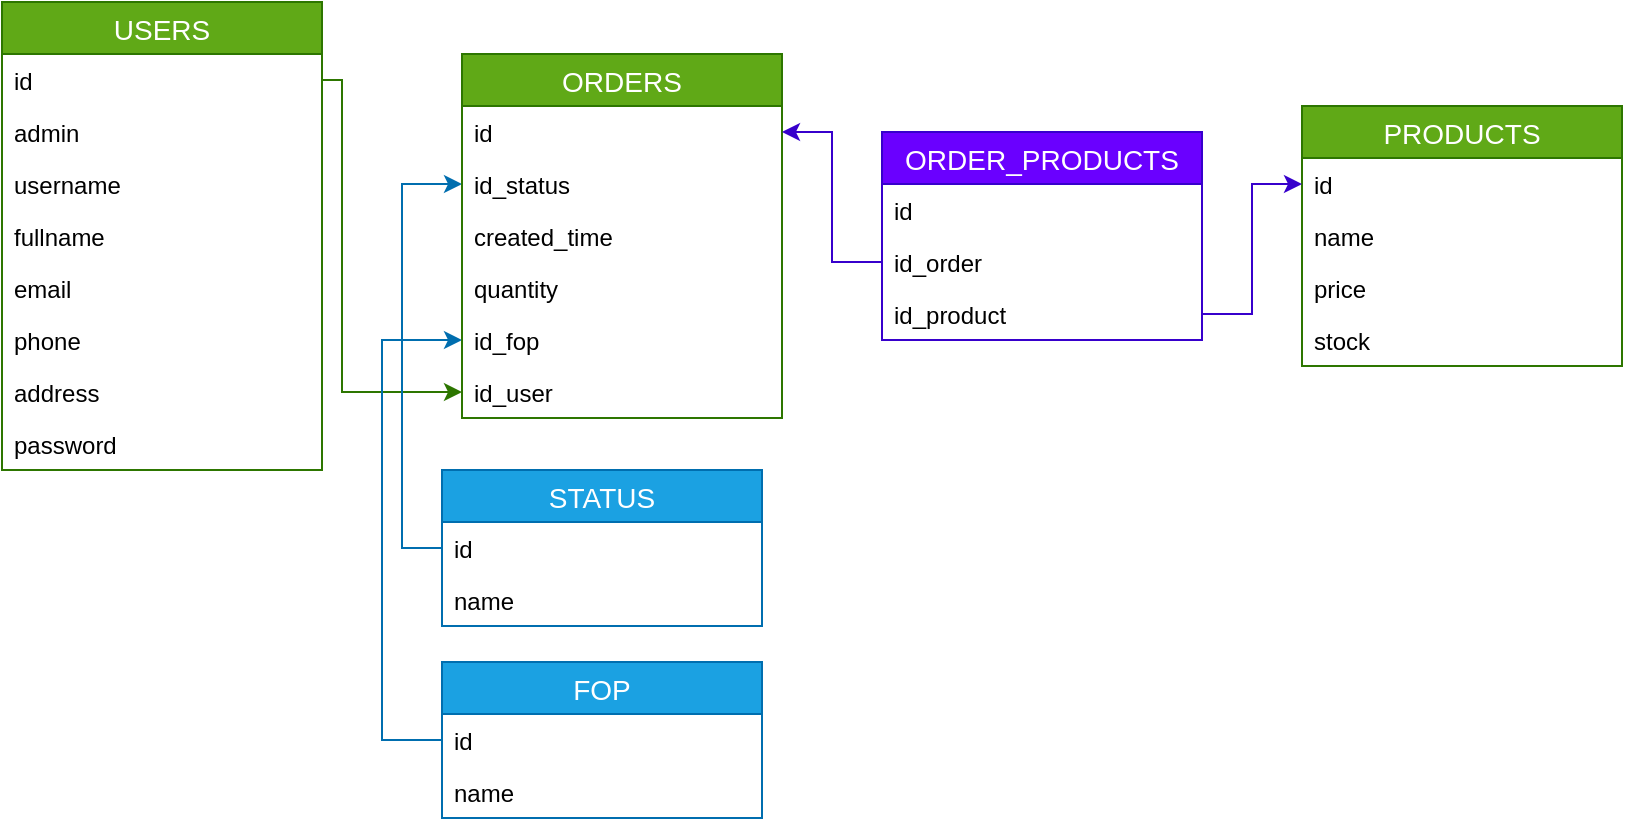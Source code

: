 <mxfile version="13.1.3"><diagram id="Edaot7IkaPAKmtI5nIVA" name="Page-1"><mxGraphModel dx="859" dy="439" grid="1" gridSize="10" guides="1" tooltips="1" connect="1" arrows="1" fold="1" page="1" pageScale="1" pageWidth="827" pageHeight="1169" math="0" shadow="0"><root><mxCell id="0"/><mxCell id="1" parent="0"/><mxCell id="LBOZ3_f5Z8xzdAO_KXWZ-5" value="USERS" style="swimlane;fontStyle=0;childLayout=stackLayout;horizontal=1;startSize=26;horizontalStack=0;resizeParent=1;resizeParentMax=0;resizeLast=0;collapsible=1;marginBottom=0;align=center;fontSize=14;fillColor=#60a917;strokeColor=#2D7600;fontColor=#ffffff;" vertex="1" parent="1"><mxGeometry x="10" y="40" width="160" height="234" as="geometry"/></mxCell><mxCell id="LBOZ3_f5Z8xzdAO_KXWZ-6" value="id" style="text;strokeColor=none;fillColor=none;spacingLeft=4;spacingRight=4;overflow=hidden;rotatable=0;points=[[0,0.5],[1,0.5]];portConstraint=eastwest;fontSize=12;" vertex="1" parent="LBOZ3_f5Z8xzdAO_KXWZ-5"><mxGeometry y="26" width="160" height="26" as="geometry"/></mxCell><mxCell id="LBOZ3_f5Z8xzdAO_KXWZ-40" value="admin" style="text;strokeColor=none;fillColor=none;spacingLeft=4;spacingRight=4;overflow=hidden;rotatable=0;points=[[0,0.5],[1,0.5]];portConstraint=eastwest;fontSize=12;" vertex="1" parent="LBOZ3_f5Z8xzdAO_KXWZ-5"><mxGeometry y="52" width="160" height="26" as="geometry"/></mxCell><mxCell id="LBOZ3_f5Z8xzdAO_KXWZ-7" value="username" style="text;strokeColor=none;fillColor=none;spacingLeft=4;spacingRight=4;overflow=hidden;rotatable=0;points=[[0,0.5],[1,0.5]];portConstraint=eastwest;fontSize=12;" vertex="1" parent="LBOZ3_f5Z8xzdAO_KXWZ-5"><mxGeometry y="78" width="160" height="26" as="geometry"/></mxCell><mxCell id="LBOZ3_f5Z8xzdAO_KXWZ-8" value="fullname" style="text;strokeColor=none;fillColor=none;spacingLeft=4;spacingRight=4;overflow=hidden;rotatable=0;points=[[0,0.5],[1,0.5]];portConstraint=eastwest;fontSize=12;" vertex="1" parent="LBOZ3_f5Z8xzdAO_KXWZ-5"><mxGeometry y="104" width="160" height="26" as="geometry"/></mxCell><mxCell id="LBOZ3_f5Z8xzdAO_KXWZ-13" value="email" style="text;strokeColor=none;fillColor=none;spacingLeft=4;spacingRight=4;overflow=hidden;rotatable=0;points=[[0,0.5],[1,0.5]];portConstraint=eastwest;fontSize=12;" vertex="1" parent="LBOZ3_f5Z8xzdAO_KXWZ-5"><mxGeometry y="130" width="160" height="26" as="geometry"/></mxCell><mxCell id="LBOZ3_f5Z8xzdAO_KXWZ-14" value="phone" style="text;strokeColor=none;fillColor=none;spacingLeft=4;spacingRight=4;overflow=hidden;rotatable=0;points=[[0,0.5],[1,0.5]];portConstraint=eastwest;fontSize=12;" vertex="1" parent="LBOZ3_f5Z8xzdAO_KXWZ-5"><mxGeometry y="156" width="160" height="26" as="geometry"/></mxCell><mxCell id="LBOZ3_f5Z8xzdAO_KXWZ-15" value="address" style="text;strokeColor=none;fillColor=none;spacingLeft=4;spacingRight=4;overflow=hidden;rotatable=0;points=[[0,0.5],[1,0.5]];portConstraint=eastwest;fontSize=12;" vertex="1" parent="LBOZ3_f5Z8xzdAO_KXWZ-5"><mxGeometry y="182" width="160" height="26" as="geometry"/></mxCell><mxCell id="LBOZ3_f5Z8xzdAO_KXWZ-16" value="password" style="text;strokeColor=none;fillColor=none;spacingLeft=4;spacingRight=4;overflow=hidden;rotatable=0;points=[[0,0.5],[1,0.5]];portConstraint=eastwest;fontSize=12;" vertex="1" parent="LBOZ3_f5Z8xzdAO_KXWZ-5"><mxGeometry y="208" width="160" height="26" as="geometry"/></mxCell><mxCell id="LBOZ3_f5Z8xzdAO_KXWZ-48" style="edgeStyle=orthogonalEdgeStyle;rounded=0;orthogonalLoop=1;jettySize=auto;html=1;exitX=1;exitY=0.5;exitDx=0;exitDy=0;entryX=0;entryY=0.5;entryDx=0;entryDy=0;fillColor=#60a917;strokeColor=#2D7600;" edge="1" parent="1" source="LBOZ3_f5Z8xzdAO_KXWZ-6" target="LBOZ3_f5Z8xzdAO_KXWZ-35"><mxGeometry relative="1" as="geometry"><Array as="points"><mxPoint x="180" y="79"/><mxPoint x="180" y="235"/></Array></mxGeometry></mxCell><mxCell id="LBOZ3_f5Z8xzdAO_KXWZ-49" style="edgeStyle=orthogonalEdgeStyle;rounded=0;orthogonalLoop=1;jettySize=auto;html=1;entryX=0;entryY=0.5;entryDx=0;entryDy=0;fillColor=#1ba1e2;strokeColor=#006EAF;" edge="1" parent="1" source="LBOZ3_f5Z8xzdAO_KXWZ-20" target="LBOZ3_f5Z8xzdAO_KXWZ-3"><mxGeometry relative="1" as="geometry"><Array as="points"><mxPoint x="210" y="313"/><mxPoint x="210" y="131"/></Array></mxGeometry></mxCell><mxCell id="LBOZ3_f5Z8xzdAO_KXWZ-18" value="STATUS" style="swimlane;fontStyle=0;childLayout=stackLayout;horizontal=1;startSize=26;horizontalStack=0;resizeParent=1;resizeParentMax=0;resizeLast=0;collapsible=1;marginBottom=0;align=center;fontSize=14;fillColor=#1ba1e2;strokeColor=#006EAF;fontColor=#ffffff;" vertex="1" parent="1"><mxGeometry x="230" y="274" width="160" height="78" as="geometry"/></mxCell><mxCell id="LBOZ3_f5Z8xzdAO_KXWZ-20" value="id&#10;" style="text;strokeColor=none;fillColor=none;spacingLeft=4;spacingRight=4;overflow=hidden;rotatable=0;points=[[0,0.5],[1,0.5]];portConstraint=eastwest;fontSize=12;" vertex="1" parent="LBOZ3_f5Z8xzdAO_KXWZ-18"><mxGeometry y="26" width="160" height="26" as="geometry"/></mxCell><mxCell id="LBOZ3_f5Z8xzdAO_KXWZ-30" value="name" style="text;strokeColor=none;fillColor=none;spacingLeft=4;spacingRight=4;overflow=hidden;rotatable=0;points=[[0,0.5],[1,0.5]];portConstraint=eastwest;fontSize=12;" vertex="1" parent="LBOZ3_f5Z8xzdAO_KXWZ-18"><mxGeometry y="52" width="160" height="26" as="geometry"/></mxCell><mxCell id="LBOZ3_f5Z8xzdAO_KXWZ-24" value="FOP" style="swimlane;fontStyle=0;childLayout=stackLayout;horizontal=1;startSize=26;horizontalStack=0;resizeParent=1;resizeParentMax=0;resizeLast=0;collapsible=1;marginBottom=0;align=center;fontSize=14;fillColor=#1ba1e2;strokeColor=#006EAF;fontColor=#ffffff;" vertex="1" parent="1"><mxGeometry x="230" y="370" width="160" height="78" as="geometry"/></mxCell><mxCell id="LBOZ3_f5Z8xzdAO_KXWZ-25" value="id" style="text;strokeColor=none;fillColor=none;spacingLeft=4;spacingRight=4;overflow=hidden;rotatable=0;points=[[0,0.5],[1,0.5]];portConstraint=eastwest;fontSize=12;" vertex="1" parent="LBOZ3_f5Z8xzdAO_KXWZ-24"><mxGeometry y="26" width="160" height="26" as="geometry"/></mxCell><mxCell id="LBOZ3_f5Z8xzdAO_KXWZ-32" value="name" style="text;strokeColor=none;fillColor=none;spacingLeft=4;spacingRight=4;overflow=hidden;rotatable=0;points=[[0,0.5],[1,0.5]];portConstraint=eastwest;fontSize=12;" vertex="1" parent="LBOZ3_f5Z8xzdAO_KXWZ-24"><mxGeometry y="52" width="160" height="26" as="geometry"/></mxCell><mxCell id="LBOZ3_f5Z8xzdAO_KXWZ-52" style="edgeStyle=orthogonalEdgeStyle;rounded=0;orthogonalLoop=1;jettySize=auto;html=1;exitX=0;exitY=0.5;exitDx=0;exitDy=0;entryX=0;entryY=0.5;entryDx=0;entryDy=0;fillColor=#1ba1e2;strokeColor=#006EAF;" edge="1" parent="1" source="LBOZ3_f5Z8xzdAO_KXWZ-25" target="LBOZ3_f5Z8xzdAO_KXWZ-46"><mxGeometry relative="1" as="geometry"><mxPoint x="150" y="360" as="targetPoint"/><Array as="points"><mxPoint x="200" y="409"/><mxPoint x="200" y="209"/></Array></mxGeometry></mxCell><mxCell id="LBOZ3_f5Z8xzdAO_KXWZ-9" value="PRODUCTS" style="swimlane;fontStyle=0;childLayout=stackLayout;horizontal=1;startSize=26;horizontalStack=0;resizeParent=1;resizeParentMax=0;resizeLast=0;collapsible=1;marginBottom=0;align=center;fontSize=14;fillColor=#60a917;strokeColor=#2D7600;fontColor=#ffffff;" vertex="1" parent="1"><mxGeometry x="660" y="92" width="160" height="130" as="geometry"/></mxCell><mxCell id="LBOZ3_f5Z8xzdAO_KXWZ-10" value="id" style="text;strokeColor=none;fillColor=none;spacingLeft=4;spacingRight=4;overflow=hidden;rotatable=0;points=[[0,0.5],[1,0.5]];portConstraint=eastwest;fontSize=12;" vertex="1" parent="LBOZ3_f5Z8xzdAO_KXWZ-9"><mxGeometry y="26" width="160" height="26" as="geometry"/></mxCell><mxCell id="LBOZ3_f5Z8xzdAO_KXWZ-11" value="name" style="text;strokeColor=none;fillColor=none;spacingLeft=4;spacingRight=4;overflow=hidden;rotatable=0;points=[[0,0.5],[1,0.5]];portConstraint=eastwest;fontSize=12;" vertex="1" parent="LBOZ3_f5Z8xzdAO_KXWZ-9"><mxGeometry y="52" width="160" height="26" as="geometry"/></mxCell><mxCell id="LBOZ3_f5Z8xzdAO_KXWZ-12" value="price" style="text;strokeColor=none;fillColor=none;spacingLeft=4;spacingRight=4;overflow=hidden;rotatable=0;points=[[0,0.5],[1,0.5]];portConstraint=eastwest;fontSize=12;" vertex="1" parent="LBOZ3_f5Z8xzdAO_KXWZ-9"><mxGeometry y="78" width="160" height="26" as="geometry"/></mxCell><mxCell id="LBOZ3_f5Z8xzdAO_KXWZ-17" value="stock" style="text;strokeColor=none;fillColor=none;spacingLeft=4;spacingRight=4;overflow=hidden;rotatable=0;points=[[0,0.5],[1,0.5]];portConstraint=eastwest;fontSize=12;" vertex="1" parent="LBOZ3_f5Z8xzdAO_KXWZ-9"><mxGeometry y="104" width="160" height="26" as="geometry"/></mxCell><mxCell id="LBOZ3_f5Z8xzdAO_KXWZ-1" value="ORDERS" style="swimlane;fontStyle=0;childLayout=stackLayout;horizontal=1;startSize=26;horizontalStack=0;resizeParent=1;resizeParentMax=0;resizeLast=0;collapsible=1;marginBottom=0;align=center;fontSize=14;fillColor=#60a917;strokeColor=#2D7600;fontColor=#ffffff;" vertex="1" parent="1"><mxGeometry x="240" y="66" width="160" height="182" as="geometry"/></mxCell><mxCell id="LBOZ3_f5Z8xzdAO_KXWZ-2" value="id" style="text;strokeColor=none;fillColor=none;spacingLeft=4;spacingRight=4;overflow=hidden;rotatable=0;points=[[0,0.5],[1,0.5]];portConstraint=eastwest;fontSize=12;" vertex="1" parent="LBOZ3_f5Z8xzdAO_KXWZ-1"><mxGeometry y="26" width="160" height="26" as="geometry"/></mxCell><mxCell id="LBOZ3_f5Z8xzdAO_KXWZ-3" value="id_status" style="text;strokeColor=none;fillColor=none;spacingLeft=4;spacingRight=4;overflow=hidden;rotatable=0;points=[[0,0.5],[1,0.5]];portConstraint=eastwest;fontSize=12;" vertex="1" parent="LBOZ3_f5Z8xzdAO_KXWZ-1"><mxGeometry y="52" width="160" height="26" as="geometry"/></mxCell><mxCell id="LBOZ3_f5Z8xzdAO_KXWZ-41" value="created_time" style="text;strokeColor=none;fillColor=none;spacingLeft=4;spacingRight=4;overflow=hidden;rotatable=0;points=[[0,0.5],[1,0.5]];portConstraint=eastwest;fontSize=12;" vertex="1" parent="LBOZ3_f5Z8xzdAO_KXWZ-1"><mxGeometry y="78" width="160" height="26" as="geometry"/></mxCell><mxCell id="LBOZ3_f5Z8xzdAO_KXWZ-22" value="quantity" style="text;strokeColor=none;fillColor=none;spacingLeft=4;spacingRight=4;overflow=hidden;rotatable=0;points=[[0,0.5],[1,0.5]];portConstraint=eastwest;fontSize=12;" vertex="1" parent="LBOZ3_f5Z8xzdAO_KXWZ-1"><mxGeometry y="104" width="160" height="26" as="geometry"/></mxCell><mxCell id="LBOZ3_f5Z8xzdAO_KXWZ-46" value="id_fop" style="text;strokeColor=none;fillColor=none;spacingLeft=4;spacingRight=4;overflow=hidden;rotatable=0;points=[[0,0.5],[1,0.5]];portConstraint=eastwest;fontSize=12;" vertex="1" parent="LBOZ3_f5Z8xzdAO_KXWZ-1"><mxGeometry y="130" width="160" height="26" as="geometry"/></mxCell><mxCell id="LBOZ3_f5Z8xzdAO_KXWZ-35" value="id_user" style="text;strokeColor=none;fillColor=none;spacingLeft=4;spacingRight=4;overflow=hidden;rotatable=0;points=[[0,0.5],[1,0.5]];portConstraint=eastwest;fontSize=12;" vertex="1" parent="LBOZ3_f5Z8xzdAO_KXWZ-1"><mxGeometry y="156" width="160" height="26" as="geometry"/></mxCell><mxCell id="LBOZ3_f5Z8xzdAO_KXWZ-42" value="ORDER_PRODUCTS" style="swimlane;fontStyle=0;childLayout=stackLayout;horizontal=1;startSize=26;horizontalStack=0;resizeParent=1;resizeParentMax=0;resizeLast=0;collapsible=1;marginBottom=0;align=center;fontSize=14;fillColor=#6a00ff;strokeColor=#3700CC;fontColor=#ffffff;" vertex="1" parent="1"><mxGeometry x="450" y="105" width="160" height="104" as="geometry"/></mxCell><mxCell id="LBOZ3_f5Z8xzdAO_KXWZ-43" value="id" style="text;strokeColor=none;fillColor=none;spacingLeft=4;spacingRight=4;overflow=hidden;rotatable=0;points=[[0,0.5],[1,0.5]];portConstraint=eastwest;fontSize=12;" vertex="1" parent="LBOZ3_f5Z8xzdAO_KXWZ-42"><mxGeometry y="26" width="160" height="26" as="geometry"/></mxCell><mxCell id="LBOZ3_f5Z8xzdAO_KXWZ-44" value="id_order" style="text;strokeColor=none;fillColor=none;spacingLeft=4;spacingRight=4;overflow=hidden;rotatable=0;points=[[0,0.5],[1,0.5]];portConstraint=eastwest;fontSize=12;" vertex="1" parent="LBOZ3_f5Z8xzdAO_KXWZ-42"><mxGeometry y="52" width="160" height="26" as="geometry"/></mxCell><mxCell id="LBOZ3_f5Z8xzdAO_KXWZ-45" value="id_product" style="text;strokeColor=none;fillColor=none;spacingLeft=4;spacingRight=4;overflow=hidden;rotatable=0;points=[[0,0.5],[1,0.5]];portConstraint=eastwest;fontSize=12;" vertex="1" parent="LBOZ3_f5Z8xzdAO_KXWZ-42"><mxGeometry y="78" width="160" height="26" as="geometry"/></mxCell><mxCell id="LBOZ3_f5Z8xzdAO_KXWZ-56" style="edgeStyle=orthogonalEdgeStyle;rounded=0;orthogonalLoop=1;jettySize=auto;html=1;exitX=0;exitY=0.5;exitDx=0;exitDy=0;entryX=1;entryY=0.5;entryDx=0;entryDy=0;fillColor=#6a00ff;strokeColor=#3700CC;" edge="1" parent="1" source="LBOZ3_f5Z8xzdAO_KXWZ-44" target="LBOZ3_f5Z8xzdAO_KXWZ-2"><mxGeometry relative="1" as="geometry"/></mxCell><mxCell id="LBOZ3_f5Z8xzdAO_KXWZ-58" style="edgeStyle=orthogonalEdgeStyle;rounded=0;orthogonalLoop=1;jettySize=auto;html=1;entryX=0;entryY=0.5;entryDx=0;entryDy=0;fillColor=#6a00ff;strokeColor=#3700CC;" edge="1" parent="1" source="LBOZ3_f5Z8xzdAO_KXWZ-45" target="LBOZ3_f5Z8xzdAO_KXWZ-10"><mxGeometry relative="1" as="geometry"/></mxCell></root></mxGraphModel></diagram></mxfile>